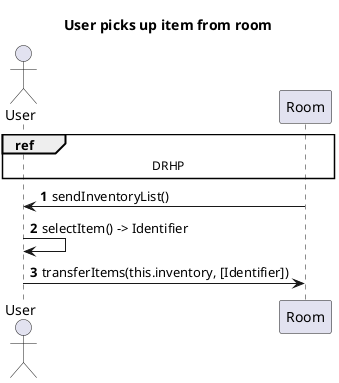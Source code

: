 @startuml
'https://plantuml.com/sequence-diagram
title User picks up item from room
autonumber

actor "User" as U
participant "Room" as R

ref over U, R: DRHP

R -> U: sendInventoryList()
U -> U: selectItem() -> Identifier
U -> R: transferItems(this.inventory, [Identifier])

@enduml